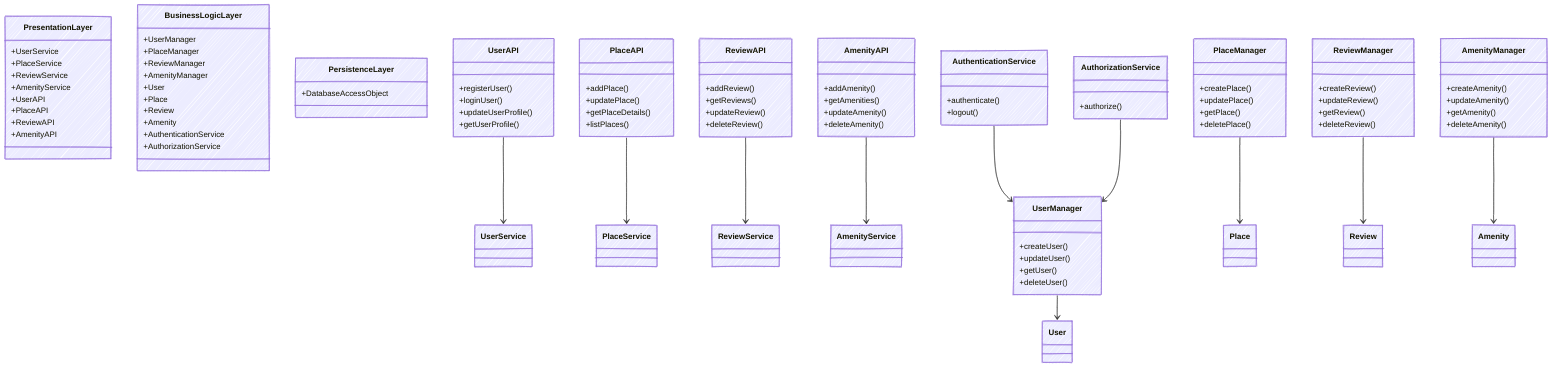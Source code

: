 ---
config:
  theme: default
  themeVariables:
    primaryColor: '#ffcc00'
    edgeLabelBackground: '#ffffff'
    tertiaryColor: '#ffffff'
  look: handDrawn
---
classDiagram
    PresentationLayer : +UserService
    PresentationLayer : +PlaceService
    PresentationLayer : +ReviewService
    PresentationLayer : +AmenityService
    PresentationLayer : +UserAPI
    PresentationLayer : +PlaceAPI
    PresentationLayer : +ReviewAPI
    PresentationLayer : +AmenityAPI

    BusinessLogicLayer : +UserManager
    BusinessLogicLayer : +PlaceManager
    BusinessLogicLayer : +ReviewManager
    BusinessLogicLayer : +AmenityManager
    BusinessLogicLayer : +User
    BusinessLogicLayer : +Place
    BusinessLogicLayer : +Review
    BusinessLogicLayer : +Amenity
    BusinessLogicLayer : +AuthenticationService
    BusinessLogicLayer : +AuthorizationService

    PersistenceLayer : +DatabaseAccessObject

    class UserAPI {
        +registerUser()
        +loginUser()
        +updateUserProfile()
        +getUserProfile()
    }

    class PlaceAPI {
        +addPlace()
        +updatePlace()
        +getPlaceDetails()
        +listPlaces()
    }

    class ReviewAPI {
        +addReview()
        +getReviews()
        +updateReview()
        +deleteReview()
    }

    class AmenityAPI {
        +addAmenity()
        +getAmenities()
        +updateAmenity()
        +deleteAmenity()
    }

    UserAPI --> UserService
    PlaceAPI --> PlaceService
    ReviewAPI --> ReviewService
    AmenityAPI --> AmenityService

    class UserManager {
        +createUser()
        +updateUser()
        +getUser()
        +deleteUser()
    }

    class PlaceManager {
        +createPlace()
        +updatePlace()
        +getPlace()
        +deletePlace()
    }

    class ReviewManager {
        +createReview()
        +updateReview()
        +getReview()
        +deleteReview()
    }

    class AmenityManager {
        +createAmenity()
        +updateAmenity()
        +getAmenity()
        +deleteAmenity()
    }

    class AuthenticationService {
        +authenticate()
        +logout()
    }

    class AuthorizationService {
        +authorize()
    }

    UserManager --> User
    PlaceManager --> Place
    ReviewManager --> Review
    AmenityManager --> Amenity
    AuthenticationService --> UserManager
    AuthorizationService --> UserManager